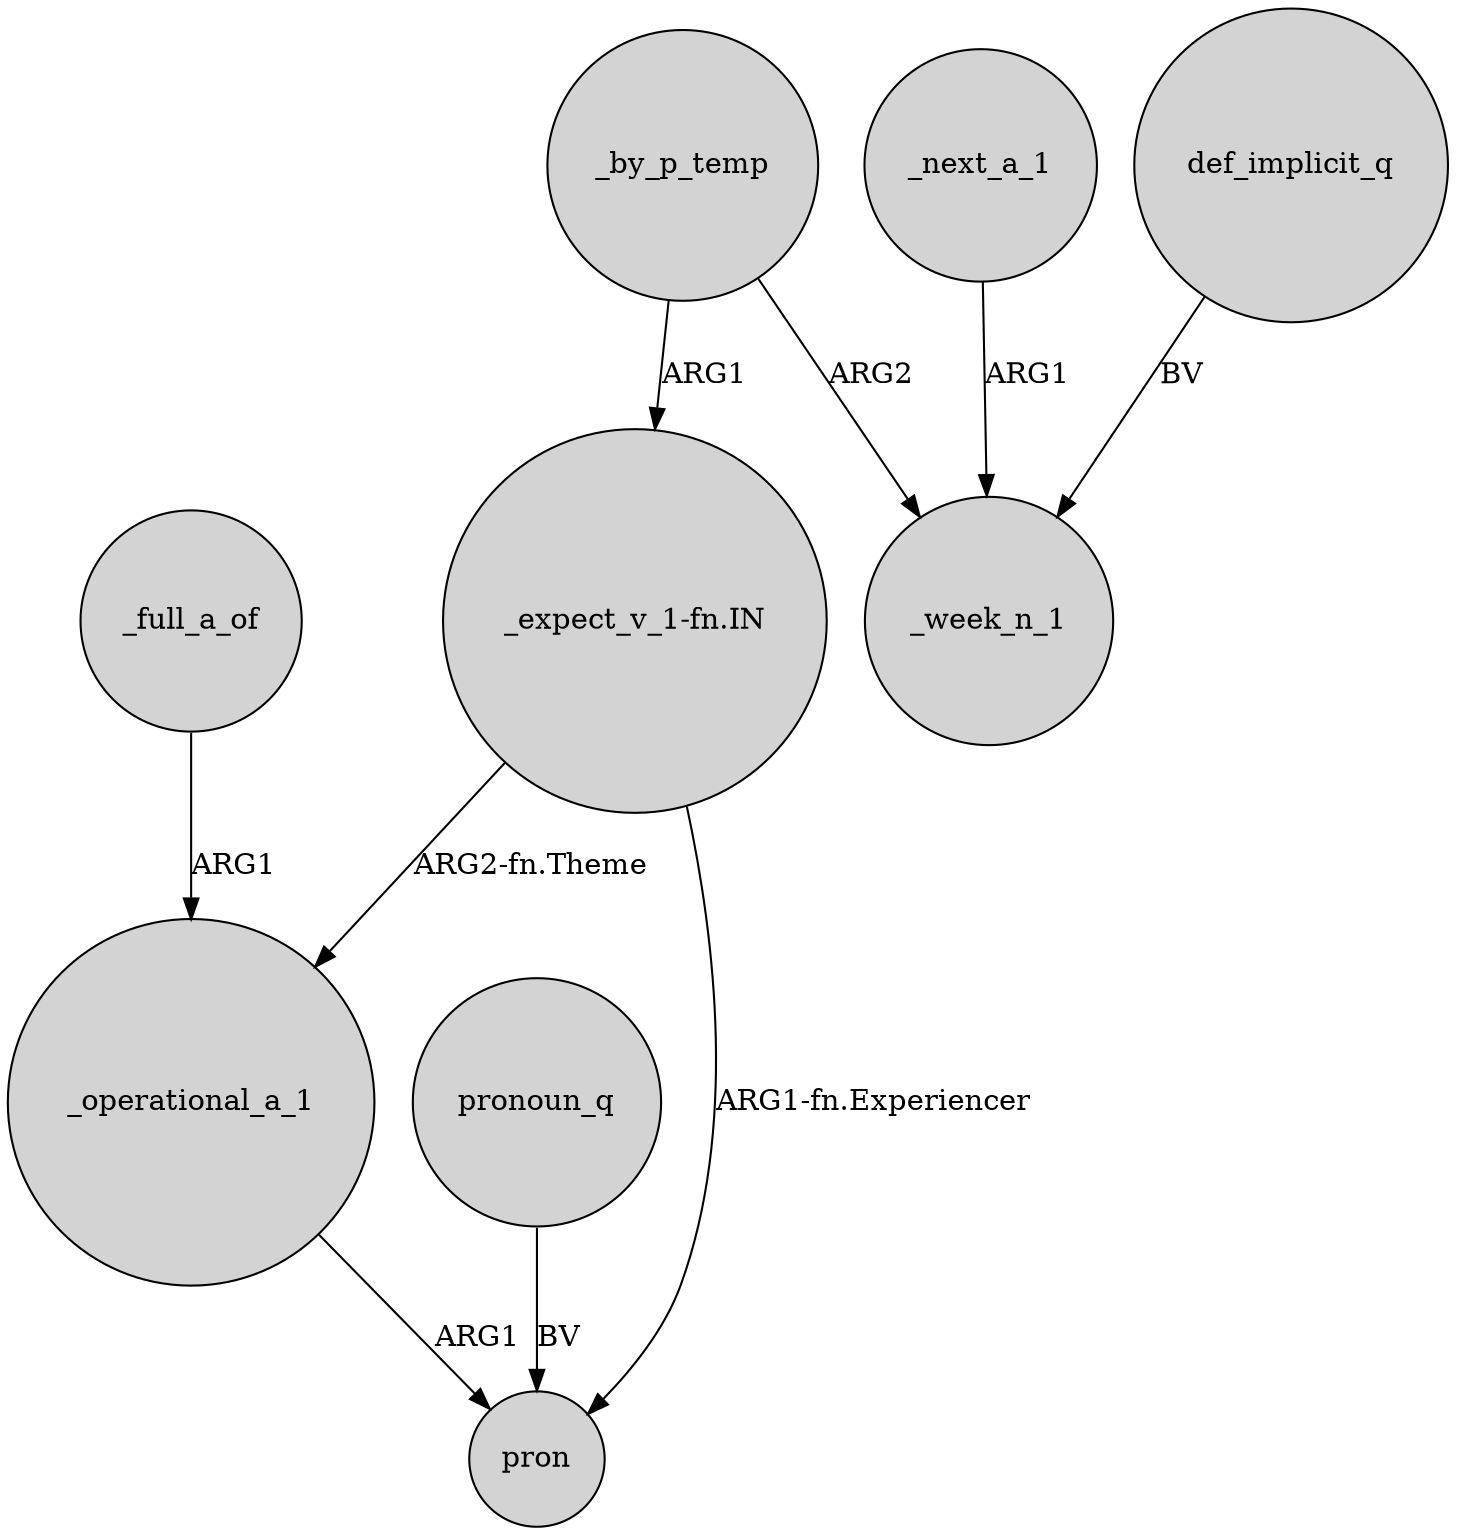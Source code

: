 digraph {
	node [shape=circle style=filled]
	"_expect_v_1-fn.IN" -> pron [label="ARG1-fn.Experiencer"]
	"_expect_v_1-fn.IN" -> _operational_a_1 [label="ARG2-fn.Theme"]
	_next_a_1 -> _week_n_1 [label=ARG1]
	_by_p_temp -> _week_n_1 [label=ARG2]
	def_implicit_q -> _week_n_1 [label=BV]
	_full_a_of -> _operational_a_1 [label=ARG1]
	_operational_a_1 -> pron [label=ARG1]
	_by_p_temp -> "_expect_v_1-fn.IN" [label=ARG1]
	pronoun_q -> pron [label=BV]
}
